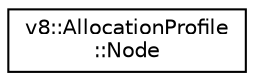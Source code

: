 digraph "Graphical Class Hierarchy"
{
  edge [fontname="Helvetica",fontsize="10",labelfontname="Helvetica",labelfontsize="10"];
  node [fontname="Helvetica",fontsize="10",shape=record];
  rankdir="LR";
  Node1 [label="v8::AllocationProfile\l::Node",height=0.2,width=0.4,color="black", fillcolor="white", style="filled",URL="$structv8_1_1AllocationProfile_1_1Node.html"];
}
